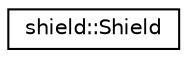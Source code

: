 digraph "Graphical Class Hierarchy"
{
 // LATEX_PDF_SIZE
  edge [fontname="Helvetica",fontsize="10",labelfontname="Helvetica",labelfontsize="10"];
  node [fontname="Helvetica",fontsize="10",shape=record];
  rankdir="LR";
  Node0 [label="shield::Shield",height=0.2,width=0.4,color="black", fillcolor="white", style="filled",URL="$structshield_1_1_shield.html",tooltip="Structure des bouclier."];
}
